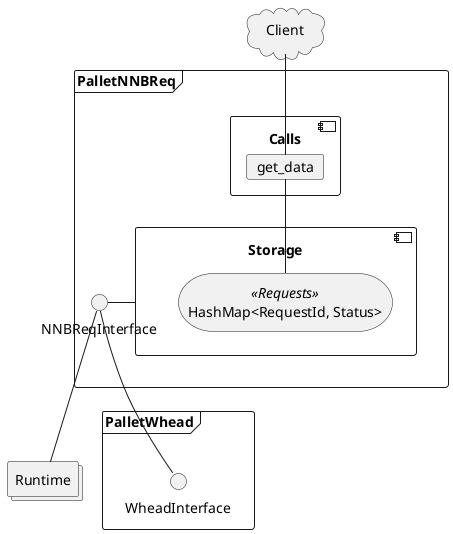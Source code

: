@startuml pallet-nnbreq

collections Runtime

cloud Client

frame PalletWhead {
  interface WheadInterface
}


frame PalletNNBReq {

  component Calls {
    card get_data
  }

  component Storage {
    storage Requests as "HashMap<RequestId, Status>" << Requests >>
  }

  interface NNBReqInterface
}

Client -- get_data

get_data -- Requests

NNBReqInterface -left- Storage

Runtime -up- NNBReqInterface

NNBReqInterface -- WheadInterface

@enduml

